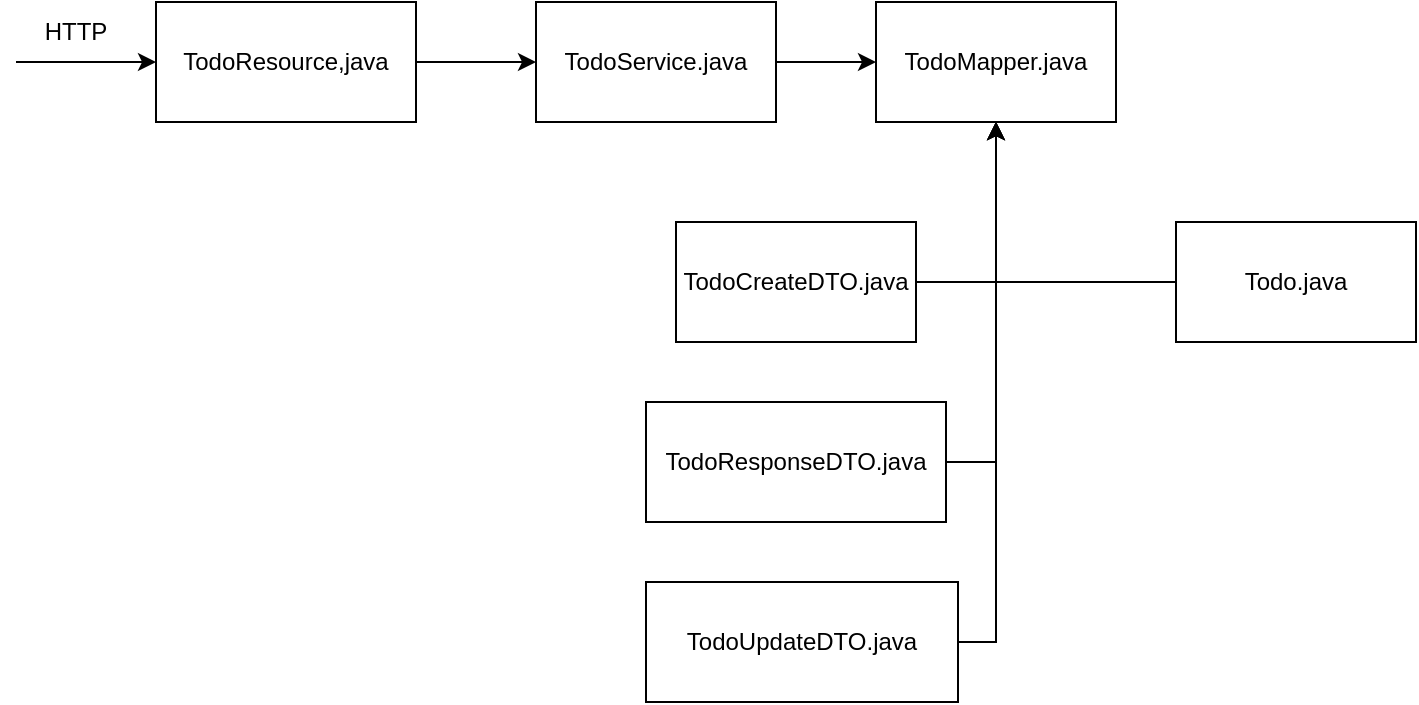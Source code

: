 <mxfile version="28.2.5">
  <diagram name="Seite-1" id="GUJmrn1pW3FpEGDMWfS7">
    <mxGraphModel dx="1426" dy="840" grid="1" gridSize="10" guides="1" tooltips="1" connect="1" arrows="1" fold="1" page="1" pageScale="1" pageWidth="827" pageHeight="1169" math="0" shadow="0">
      <root>
        <mxCell id="0" />
        <mxCell id="1" parent="0" />
        <mxCell id="9WjTyDQzj3XNSpVWjbPc-1" value="TodoResource,java" style="rounded=0;whiteSpace=wrap;html=1;" parent="1" vertex="1">
          <mxGeometry x="80" y="170" width="130" height="60" as="geometry" />
        </mxCell>
        <mxCell id="9WjTyDQzj3XNSpVWjbPc-2" value="TodoService.java" style="rounded=0;whiteSpace=wrap;html=1;" parent="1" vertex="1">
          <mxGeometry x="270" y="170" width="120" height="60" as="geometry" />
        </mxCell>
        <mxCell id="9WjTyDQzj3XNSpVWjbPc-3" value="TodoMapper.java" style="rounded=0;whiteSpace=wrap;html=1;" parent="1" vertex="1">
          <mxGeometry x="440" y="170" width="120" height="60" as="geometry" />
        </mxCell>
        <mxCell id="9WjTyDQzj3XNSpVWjbPc-4" value="Todo.java" style="rounded=0;whiteSpace=wrap;html=1;" parent="1" vertex="1">
          <mxGeometry x="590" y="280" width="120" height="60" as="geometry" />
        </mxCell>
        <mxCell id="9WjTyDQzj3XNSpVWjbPc-5" value="TodoCreateDTO.java" style="rounded=0;whiteSpace=wrap;html=1;" parent="1" vertex="1">
          <mxGeometry x="340" y="280" width="120" height="60" as="geometry" />
        </mxCell>
        <mxCell id="9WjTyDQzj3XNSpVWjbPc-7" value="TodoResponseDTO.java" style="rounded=0;whiteSpace=wrap;html=1;" parent="1" vertex="1">
          <mxGeometry x="325" y="370" width="150" height="60" as="geometry" />
        </mxCell>
        <mxCell id="9WjTyDQzj3XNSpVWjbPc-8" value="TodoUpdateDTO.java" style="rounded=0;whiteSpace=wrap;html=1;" parent="1" vertex="1">
          <mxGeometry x="325" y="460" width="156" height="60" as="geometry" />
        </mxCell>
        <mxCell id="9WjTyDQzj3XNSpVWjbPc-9" value="" style="endArrow=classic;html=1;rounded=0;exitX=1;exitY=0.5;exitDx=0;exitDy=0;entryX=0;entryY=0.5;entryDx=0;entryDy=0;" parent="1" source="9WjTyDQzj3XNSpVWjbPc-1" target="9WjTyDQzj3XNSpVWjbPc-2" edge="1">
          <mxGeometry width="50" height="50" relative="1" as="geometry">
            <mxPoint x="390" y="460" as="sourcePoint" />
            <mxPoint x="440" y="410" as="targetPoint" />
          </mxGeometry>
        </mxCell>
        <mxCell id="9WjTyDQzj3XNSpVWjbPc-10" value="" style="endArrow=classic;html=1;rounded=0;exitX=1;exitY=0.5;exitDx=0;exitDy=0;" parent="1" source="9WjTyDQzj3XNSpVWjbPc-2" target="9WjTyDQzj3XNSpVWjbPc-3" edge="1">
          <mxGeometry width="50" height="50" relative="1" as="geometry">
            <mxPoint x="490" y="290" as="sourcePoint" />
            <mxPoint x="550" y="290" as="targetPoint" />
          </mxGeometry>
        </mxCell>
        <mxCell id="9WjTyDQzj3XNSpVWjbPc-11" value="" style="endArrow=classic;html=1;rounded=0;entryX=0.5;entryY=1;entryDx=0;entryDy=0;exitX=1;exitY=0.5;exitDx=0;exitDy=0;" parent="1" source="9WjTyDQzj3XNSpVWjbPc-5" target="9WjTyDQzj3XNSpVWjbPc-3" edge="1">
          <mxGeometry width="50" height="50" relative="1" as="geometry">
            <mxPoint x="500" y="410" as="sourcePoint" />
            <mxPoint x="550" y="360" as="targetPoint" />
            <Array as="points">
              <mxPoint x="500" y="310" />
            </Array>
          </mxGeometry>
        </mxCell>
        <mxCell id="9WjTyDQzj3XNSpVWjbPc-12" value="" style="endArrow=classic;html=1;rounded=0;exitX=1;exitY=0.5;exitDx=0;exitDy=0;" parent="1" source="9WjTyDQzj3XNSpVWjbPc-7" target="9WjTyDQzj3XNSpVWjbPc-3" edge="1">
          <mxGeometry width="50" height="50" relative="1" as="geometry">
            <mxPoint x="496.0" y="430" as="sourcePoint" />
            <mxPoint x="525.29" y="264.86" as="targetPoint" />
            <Array as="points">
              <mxPoint x="500" y="400" />
            </Array>
          </mxGeometry>
        </mxCell>
        <mxCell id="9WjTyDQzj3XNSpVWjbPc-13" value="" style="endArrow=classic;html=1;rounded=0;entryX=0.5;entryY=1;entryDx=0;entryDy=0;exitX=1;exitY=0.5;exitDx=0;exitDy=0;" parent="1" source="9WjTyDQzj3XNSpVWjbPc-8" target="9WjTyDQzj3XNSpVWjbPc-3" edge="1">
          <mxGeometry width="50" height="50" relative="1" as="geometry">
            <mxPoint x="530" y="460" as="sourcePoint" />
            <mxPoint x="570" y="380" as="targetPoint" />
            <Array as="points">
              <mxPoint x="500" y="490" />
            </Array>
          </mxGeometry>
        </mxCell>
        <mxCell id="9WjTyDQzj3XNSpVWjbPc-14" value="" style="endArrow=classic;html=1;rounded=0;entryX=0.5;entryY=1;entryDx=0;entryDy=0;exitX=0;exitY=0.5;exitDx=0;exitDy=0;" parent="1" source="9WjTyDQzj3XNSpVWjbPc-4" target="9WjTyDQzj3XNSpVWjbPc-3" edge="1">
          <mxGeometry width="50" height="50" relative="1" as="geometry">
            <mxPoint x="570" y="440" as="sourcePoint" />
            <mxPoint x="610" y="360" as="targetPoint" />
            <Array as="points">
              <mxPoint x="500" y="310" />
            </Array>
          </mxGeometry>
        </mxCell>
        <mxCell id="9WjTyDQzj3XNSpVWjbPc-15" value="" style="endArrow=classic;html=1;rounded=0;entryX=0;entryY=0.5;entryDx=0;entryDy=0;" parent="1" target="9WjTyDQzj3XNSpVWjbPc-1" edge="1">
          <mxGeometry width="50" height="50" relative="1" as="geometry">
            <mxPoint x="10" y="200" as="sourcePoint" />
            <mxPoint x="440" y="290" as="targetPoint" />
          </mxGeometry>
        </mxCell>
        <mxCell id="9WjTyDQzj3XNSpVWjbPc-16" value="HTTP" style="text;html=1;align=center;verticalAlign=middle;whiteSpace=wrap;rounded=0;" parent="1" vertex="1">
          <mxGeometry x="10" y="170" width="60" height="30" as="geometry" />
        </mxCell>
      </root>
    </mxGraphModel>
  </diagram>
</mxfile>
